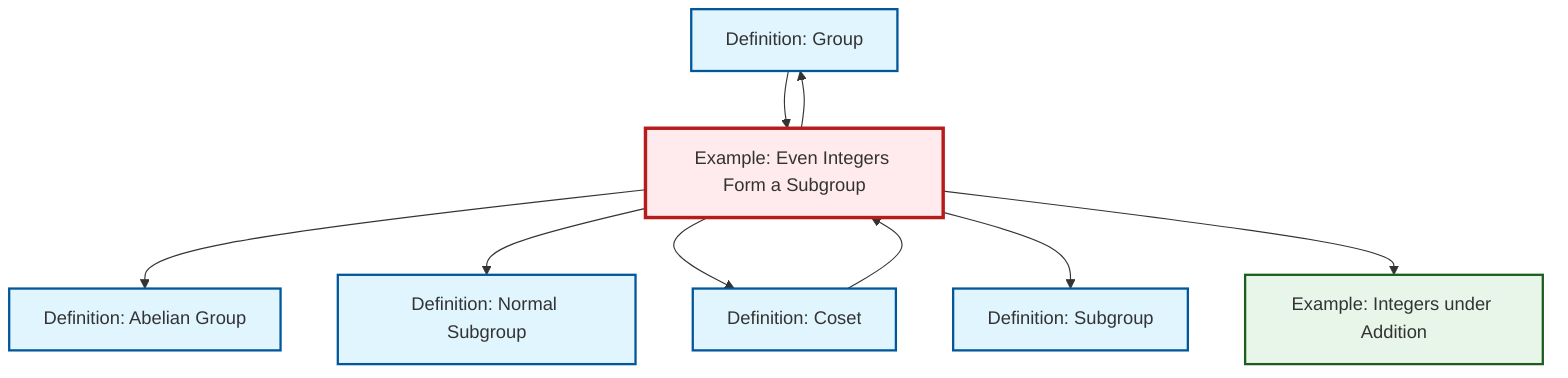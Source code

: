 graph TD
    classDef definition fill:#e1f5fe,stroke:#01579b,stroke-width:2px
    classDef theorem fill:#f3e5f5,stroke:#4a148c,stroke-width:2px
    classDef axiom fill:#fff3e0,stroke:#e65100,stroke-width:2px
    classDef example fill:#e8f5e9,stroke:#1b5e20,stroke-width:2px
    classDef current fill:#ffebee,stroke:#b71c1c,stroke-width:3px
    def-normal-subgroup["Definition: Normal Subgroup"]:::definition
    def-subgroup["Definition: Subgroup"]:::definition
    def-group["Definition: Group"]:::definition
    def-abelian-group["Definition: Abelian Group"]:::definition
    ex-integers-addition["Example: Integers under Addition"]:::example
    def-coset["Definition: Coset"]:::definition
    ex-even-integers-subgroup["Example: Even Integers Form a Subgroup"]:::example
    ex-even-integers-subgroup --> def-abelian-group
    ex-even-integers-subgroup --> def-normal-subgroup
    def-group --> ex-even-integers-subgroup
    ex-even-integers-subgroup --> def-group
    ex-even-integers-subgroup --> def-coset
    ex-even-integers-subgroup --> def-subgroup
    def-coset --> ex-even-integers-subgroup
    ex-even-integers-subgroup --> ex-integers-addition
    class ex-even-integers-subgroup current